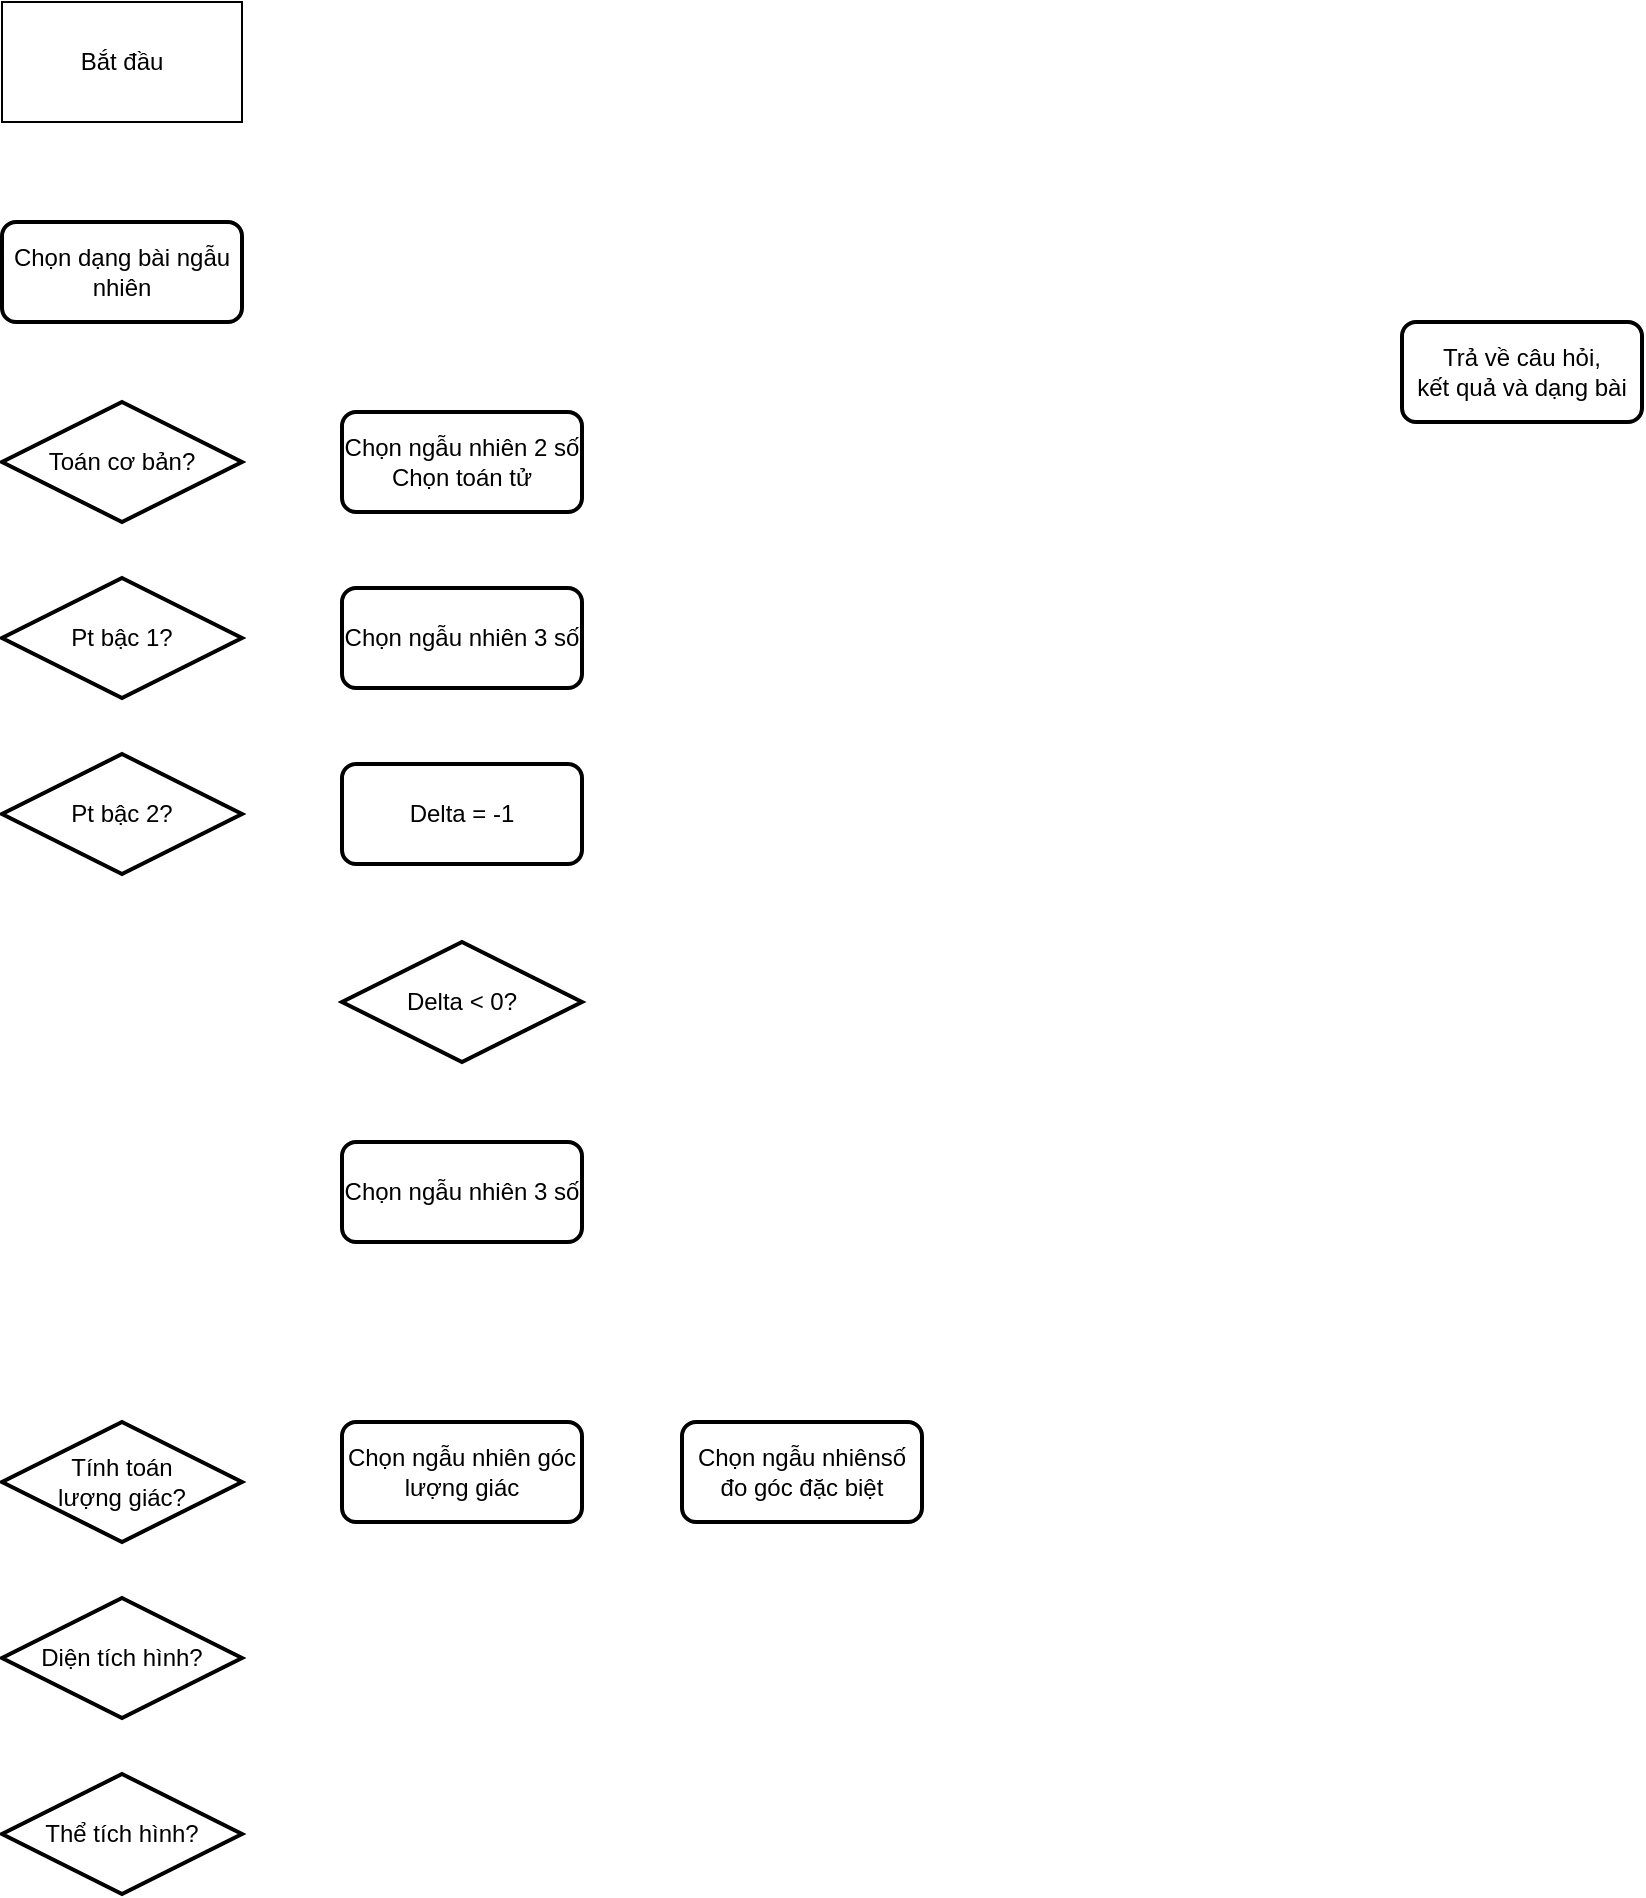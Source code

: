 <mxfile version="20.6.2" type="device"><diagram id="59pIHi9FroP7XR5zwXDt" name="Page-1"><mxGraphModel dx="1024" dy="604" grid="1" gridSize="10" guides="1" tooltips="1" connect="1" arrows="1" fold="1" page="1" pageScale="1" pageWidth="3300" pageHeight="4681" math="0" shadow="0"><root><mxCell id="0"/><mxCell id="1" parent="0"/><mxCell id="19gYEfEb2xzawjYJVZsn-1" value="Bắt đầu" style="rounded=0;whiteSpace=wrap;html=1;" parent="1" vertex="1"><mxGeometry x="100" y="40" width="120" height="60" as="geometry"/></mxCell><mxCell id="19gYEfEb2xzawjYJVZsn-2" value="Chọn dạng bài ngẫu nhiên" style="rounded=1;whiteSpace=wrap;html=1;absoluteArcSize=1;arcSize=14;strokeWidth=2;" parent="1" vertex="1"><mxGeometry x="100" y="150" width="120" height="50" as="geometry"/></mxCell><mxCell id="19gYEfEb2xzawjYJVZsn-3" value="Toán cơ bản?" style="strokeWidth=2;html=1;shape=mxgraph.flowchart.decision;whiteSpace=wrap;" parent="1" vertex="1"><mxGeometry x="100" y="240" width="120" height="60" as="geometry"/></mxCell><mxCell id="19gYEfEb2xzawjYJVZsn-4" value="Pt bậc 1?" style="strokeWidth=2;html=1;shape=mxgraph.flowchart.decision;whiteSpace=wrap;" parent="1" vertex="1"><mxGeometry x="100" y="328" width="120" height="60" as="geometry"/></mxCell><mxCell id="19gYEfEb2xzawjYJVZsn-5" value="Pt bậc 2?" style="strokeWidth=2;html=1;shape=mxgraph.flowchart.decision;whiteSpace=wrap;" parent="1" vertex="1"><mxGeometry x="100" y="416" width="120" height="60" as="geometry"/></mxCell><mxCell id="19gYEfEb2xzawjYJVZsn-6" value="Tính toán&lt;br&gt;lượng giác?" style="strokeWidth=2;html=1;shape=mxgraph.flowchart.decision;whiteSpace=wrap;" parent="1" vertex="1"><mxGeometry x="100" y="750" width="120" height="60" as="geometry"/></mxCell><mxCell id="19gYEfEb2xzawjYJVZsn-7" value="Diện tích hình?" style="strokeWidth=2;html=1;shape=mxgraph.flowchart.decision;whiteSpace=wrap;" parent="1" vertex="1"><mxGeometry x="100" y="838" width="120" height="60" as="geometry"/></mxCell><mxCell id="19gYEfEb2xzawjYJVZsn-8" value="Thể tích hình?" style="strokeWidth=2;html=1;shape=mxgraph.flowchart.decision;whiteSpace=wrap;" parent="1" vertex="1"><mxGeometry x="100" y="926" width="120" height="60" as="geometry"/></mxCell><mxCell id="19gYEfEb2xzawjYJVZsn-9" value="Chọn ngẫu nhiên 2 số&lt;br&gt;Chọn toán tử" style="rounded=1;whiteSpace=wrap;html=1;absoluteArcSize=1;arcSize=14;strokeWidth=2;" parent="1" vertex="1"><mxGeometry x="270" y="245" width="120" height="50" as="geometry"/></mxCell><mxCell id="19gYEfEb2xzawjYJVZsn-10" value="Trả về câu hỏi,&lt;br&gt;kết quả và dạng bài" style="rounded=1;whiteSpace=wrap;html=1;absoluteArcSize=1;arcSize=14;strokeWidth=2;" parent="1" vertex="1"><mxGeometry x="800" y="200" width="120" height="50" as="geometry"/></mxCell><mxCell id="19gYEfEb2xzawjYJVZsn-11" value="Chọn ngẫu nhiên 3 số" style="rounded=1;whiteSpace=wrap;html=1;absoluteArcSize=1;arcSize=14;strokeWidth=2;" parent="1" vertex="1"><mxGeometry x="270" y="333" width="120" height="50" as="geometry"/></mxCell><mxCell id="19gYEfEb2xzawjYJVZsn-14" value="Chọn ngẫu nhiên 3 số" style="rounded=1;whiteSpace=wrap;html=1;absoluteArcSize=1;arcSize=14;strokeWidth=2;" parent="1" vertex="1"><mxGeometry x="270" y="610" width="120" height="50" as="geometry"/></mxCell><mxCell id="19gYEfEb2xzawjYJVZsn-15" value="Delta = -1" style="rounded=1;whiteSpace=wrap;html=1;absoluteArcSize=1;arcSize=14;strokeWidth=2;" parent="1" vertex="1"><mxGeometry x="270" y="421" width="120" height="50" as="geometry"/></mxCell><mxCell id="19gYEfEb2xzawjYJVZsn-16" value="Delta &amp;lt; 0?" style="strokeWidth=2;html=1;shape=mxgraph.flowchart.decision;whiteSpace=wrap;" parent="1" vertex="1"><mxGeometry x="270" y="510" width="120" height="60" as="geometry"/></mxCell><mxCell id="19gYEfEb2xzawjYJVZsn-18" value="Chọn ngẫu nhiên góc lượng giác" style="rounded=1;whiteSpace=wrap;html=1;absoluteArcSize=1;arcSize=14;strokeWidth=2;" parent="1" vertex="1"><mxGeometry x="270" y="750" width="120" height="50" as="geometry"/></mxCell><mxCell id="yozXnP1X_vng92IBb2EJ-1" value="Chọn ngẫu nhiênsố đo góc đặc biệt" style="rounded=1;whiteSpace=wrap;html=1;absoluteArcSize=1;arcSize=14;strokeWidth=2;" vertex="1" parent="1"><mxGeometry x="440" y="750" width="120" height="50" as="geometry"/></mxCell></root></mxGraphModel></diagram></mxfile>